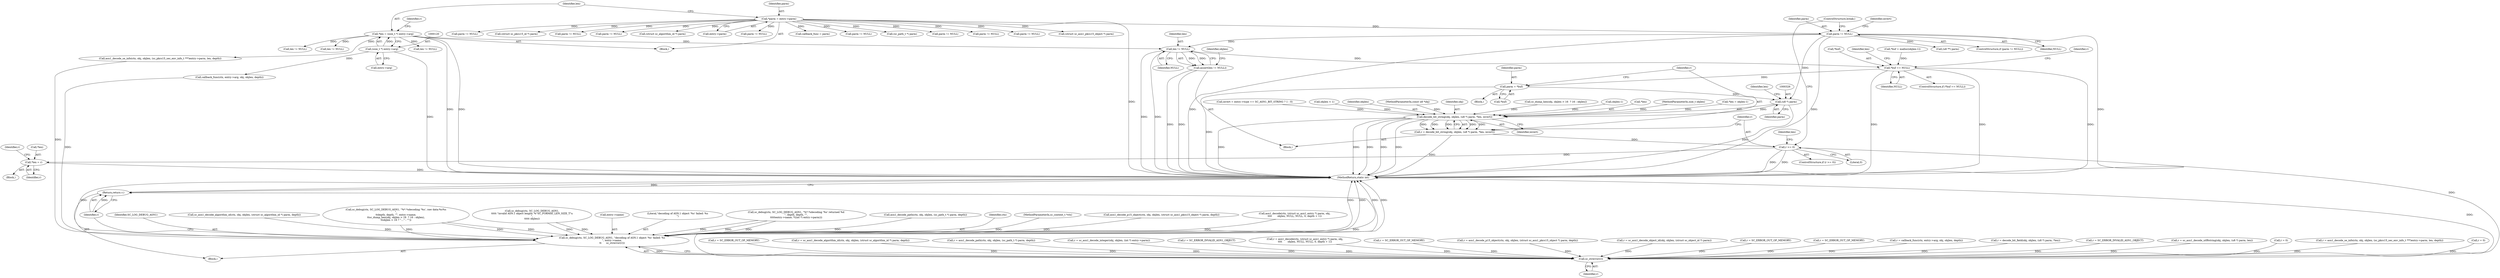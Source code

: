 digraph "0_OpenSC_a3fc7693f3a035a8a7921cffb98432944bb42740@pointer" {
"1000268" [label="(Call,len != NULL)"];
"1000117" [label="(Call,*len = (size_t *) entry->arg)"];
"1000119" [label="(Call,(size_t *) entry->arg)"];
"1000252" [label="(Call,parm != NULL)"];
"1000110" [label="(Call,*parm = entry->parm)"];
"1000267" [label="(Call,assert(len != NULL))"];
"1000301" [label="(Call,*buf == NULL)"];
"1000316" [label="(Call,parm = *buf)"];
"1000325" [label="(Call,(u8 *) parm)"];
"1000322" [label="(Call,decode_bit_string(obj, objlen, (u8 *) parm, *len, invert))"];
"1000320" [label="(Call,r = decode_bit_string(obj, objlen, (u8 *) parm, *len, invert))"];
"1000332" [label="(Call,r >= 0)"];
"1000336" [label="(Call,*len = r)"];
"1000759" [label="(Call,sc_strerror(r))"];
"1000752" [label="(Call,sc_debug(ctx, SC_LOG_DEBUG_ASN1, \"decoding of ASN.1 object '%s' failed: %s\n\", entry->name,\n\t\t      sc_strerror(r)))"];
"1000761" [label="(Return,return r;)"];
"1000118" [label="(Identifier,len)"];
"1000252" [label="(Call,parm != NULL)"];
"1000536" [label="(Call,parm != NULL)"];
"1000416" [label="(Call,r = SC_ERROR_OUT_OF_MEMORY)"];
"1000458" [label="(Call,len != NULL)"];
"1000760" [label="(Identifier,r)"];
"1000257" [label="(Call,invert = entry->type == SC_ASN1_BIT_STRING ? 1 : 0)"];
"1000335" [label="(Block,)"];
"1000754" [label="(Identifier,SC_LOG_DEBUG_ASN1)"];
"1000272" [label="(Call,objlen < 1)"];
"1000689" [label="(Call,r = sc_asn1_decode_algorithm_id(ctx, obj, objlen, (struct sc_algorithm_id *) parm, depth))"];
"1000302" [label="(Call,*buf)"];
"1000301" [label="(Call,*buf == NULL)"];
"1000332" [label="(Call,r >= 0)"];
"1000362" [label="(Call,parm != NULL)"];
"1000312" [label="(Identifier,len)"];
"1000268" [label="(Call,len != NULL)"];
"1000691" [label="(Call,sc_asn1_decode_algorithm_id(ctx, obj, objlen, (struct sc_algorithm_id *) parm, depth))"];
"1000325" [label="(Call,(u8 *) parm)"];
"1000612" [label="(Call,r = asn1_decode_path(ctx, obj, objlen, (sc_path_t *) parm, depth))"];
"1000322" [label="(Call,decode_bit_string(obj, objlen, (u8 *) parm, *len, invert))"];
"1000316" [label="(Call,parm = *buf)"];
"1000270" [label="(Identifier,NULL)"];
"1000339" [label="(Identifier,r)"];
"1000185" [label="(Call,parm != NULL)"];
"1000222" [label="(Call,r = sc_asn1_decode_integer(obj, objlen, (int *) entry->parm))"];
"1000199" [label="(Call,r = SC_ERROR_INVALID_ASN1_OBJECT)"];
"1000751" [label="(Block,)"];
"1000131" [label="(Call,sc_debug(ctx, SC_LOG_DEBUG_ASN1, \"%*.*sdecoding '%s', raw data:%s%s\n\",\n\t\tdepth, depth, \"\", entry->name,\n\t\tsc_dump_hex(obj, objlen > 16  ? 16 : objlen),\n\t\tobjlen > 16 ? \"...\" : \"\"))"];
"1000165" [label="(Call,r = asn1_decode(ctx, (struct sc_asn1_entry *) parm, obj,\n\t\t\t\t       objlen, NULL, NULL, 0, depth + 1))"];
"1000570" [label="(Call,r = SC_ERROR_OUT_OF_MEMORY)"];
"1000258" [label="(Identifier,invert)"];
"1000752" [label="(Call,sc_debug(ctx, SC_LOG_DEBUG_ASN1, \"decoding of ASN.1 object '%s' failed: %s\n\", entry->name,\n\t\t      sc_strerror(r)))"];
"1000330" [label="(Identifier,invert)"];
"1000194" [label="(Call,sc_debug(ctx, SC_LOG_DEBUG_ASN1,\n\t\t\t\t\t \"invalid ASN.1 object length: %\"SC_FORMAT_LEN_SIZE_T\"u\n\",\n\t\t\t\t\t objlen))"];
"1000336" [label="(Call,*len = r)"];
"1000541" [label="(Call,len != NULL)"];
"1000756" [label="(Call,entry->name)"];
"1000770" [label="(MethodReturn,static int)"];
"1000671" [label="(Call,r = asn1_decode_p15_object(ctx, obj, objlen, (struct sc_asn1_pkcs15_object *) parm, depth))"];
"1000329" [label="(Identifier,len)"];
"1000524" [label="(Call,r = sc_asn1_decode_object_id(obj, objlen, (struct sc_object_id *) parm))"];
"1000324" [label="(Identifier,objlen)"];
"1000286" [label="(Block,)"];
"1000253" [label="(Identifier,parm)"];
"1000333" [label="(Identifier,r)"];
"1000119" [label="(Call,(size_t *) entry->arg)"];
"1000677" [label="(Call,(struct sc_asn1_pkcs15_object *) parm)"];
"1000105" [label="(MethodParameterIn,const u8 *obj)"];
"1000162" [label="(Call,parm != NULL)"];
"1000755" [label="(Literal,\"decoding of ASN.1 object '%s' failed: %s\n\")"];
"1000327" [label="(Identifier,parm)"];
"1000485" [label="(Call,r = SC_ERROR_OUT_OF_MEMORY)"];
"1000341" [label="(Identifier,r)"];
"1000117" [label="(Call,*len = (size_t *) entry->arg)"];
"1000323" [label="(Identifier,obj)"];
"1000306" [label="(Call,r = SC_ERROR_OUT_OF_MEMORY)"];
"1000300" [label="(ControlStructure,if (*buf == NULL))"];
"1000232" [label="(Call,sc_debug(ctx, SC_LOG_DEBUG_ASN1, \"%*.*sdecoding '%s' returned %d\n\", depth, depth, \"\",\n\t\t\t\t\tentry->name, *((int *) entry->parm)))"];
"1000334" [label="(Literal,0)"];
"1000634" [label="(Call,(struct sc_pkcs15_id *) parm)"];
"1000761" [label="(Return,return r;)"];
"1000267" [label="(Call,assert(len != NULL))"];
"1000452" [label="(Call,parm != NULL)"];
"1000254" [label="(Identifier,NULL)"];
"1000709" [label="(Call,asn1_decode_se_info(ctx, obj, objlen, (sc_pkcs15_sec_env_info_t ***)entry->parm, len, depth))"];
"1000141" [label="(Call,sc_dump_hex(obj, objlen > 16  ? 16 : objlen))"];
"1000343" [label="(ControlStructure,break;)"];
"1000730" [label="(Call,callback_func(ctx, entry->arg, obj, objlen, depth))"];
"1000728" [label="(Call,r = callback_func(ctx, entry->arg, obj, objlen, depth))"];
"1000337" [label="(Call,*len)"];
"1000521" [label="(Call,parm != NULL)"];
"1000695" [label="(Call,(struct sc_algorithm_id *) parm)"];
"1000110" [label="(Call,*parm = entry->parm)"];
"1000269" [label="(Identifier,len)"];
"1000108" [label="(Block,)"];
"1000126" [label="(Identifier,r)"];
"1000318" [label="(Call,*buf)"];
"1000762" [label="(Identifier,r)"];
"1000614" [label="(Call,asn1_decode_path(ctx, obj, objlen, (sc_path_t *) parm, depth))"];
"1000121" [label="(Call,entry->arg)"];
"1000290" [label="(Call,(u8 **) parm)"];
"1000112" [label="(Call,entry->parm)"];
"1000346" [label="(Call,parm != NULL)"];
"1000349" [label="(Call,r = decode_bit_field(obj, objlen, (u8 *) parm, *len))"];
"1000293" [label="(Call,*buf = malloc(objlen-1))"];
"1000304" [label="(Identifier,NULL)"];
"1000276" [label="(Call,r = SC_ERROR_INVALID_ASN1_OBJECT)"];
"1000759" [label="(Call,sc_strerror(r))"];
"1000320" [label="(Call,r = decode_bit_string(obj, objlen, (u8 *) parm, *len, invert))"];
"1000255" [label="(Block,)"];
"1000753" [label="(Identifier,ctx)"];
"1000338" [label="(Identifier,len)"];
"1000128" [label="(Call,callback_func = parm)"];
"1000321" [label="(Identifier,r)"];
"1000584" [label="(Call,r = sc_asn1_decode_utf8string(obj, objlen, (u8 *) parm, len))"];
"1000218" [label="(Call,parm != NULL)"];
"1000313" [label="(Call,objlen-1)"];
"1000368" [label="(Call,len != NULL)"];
"1000125" [label="(Call,r = 0)"];
"1000251" [label="(ControlStructure,if (parm != NULL))"];
"1000707" [label="(Call,r = asn1_decode_se_info(ctx, obj, objlen, (sc_pkcs15_sec_env_info_t ***)entry->parm, len, depth))"];
"1000618" [label="(Call,(sc_path_t *) parm)"];
"1000328" [label="(Call,*len)"];
"1000103" [label="(MethodParameterIn,sc_context_t *ctx)"];
"1000273" [label="(Identifier,objlen)"];
"1000106" [label="(MethodParameterIn,size_t objlen)"];
"1000111" [label="(Identifier,parm)"];
"1000331" [label="(ControlStructure,if (r >= 0))"];
"1000340" [label="(Call,r = 0)"];
"1000317" [label="(Identifier,parm)"];
"1000673" [label="(Call,asn1_decode_p15_object(ctx, obj, objlen, (struct sc_asn1_pkcs15_object *) parm, depth))"];
"1000307" [label="(Identifier,r)"];
"1000167" [label="(Call,asn1_decode(ctx, (struct sc_asn1_entry *) parm, obj,\n\t\t\t\t       objlen, NULL, NULL, 0, depth + 1))"];
"1000310" [label="(Call,*len = objlen-1)"];
"1000268" -> "1000267"  [label="AST: "];
"1000268" -> "1000270"  [label="CFG: "];
"1000269" -> "1000268"  [label="AST: "];
"1000270" -> "1000268"  [label="AST: "];
"1000267" -> "1000268"  [label="CFG: "];
"1000268" -> "1000770"  [label="DDG: "];
"1000268" -> "1000770"  [label="DDG: "];
"1000268" -> "1000267"  [label="DDG: "];
"1000268" -> "1000267"  [label="DDG: "];
"1000117" -> "1000268"  [label="DDG: "];
"1000252" -> "1000268"  [label="DDG: "];
"1000268" -> "1000301"  [label="DDG: "];
"1000117" -> "1000108"  [label="AST: "];
"1000117" -> "1000119"  [label="CFG: "];
"1000118" -> "1000117"  [label="AST: "];
"1000119" -> "1000117"  [label="AST: "];
"1000126" -> "1000117"  [label="CFG: "];
"1000117" -> "1000770"  [label="DDG: "];
"1000117" -> "1000770"  [label="DDG: "];
"1000119" -> "1000117"  [label="DDG: "];
"1000117" -> "1000368"  [label="DDG: "];
"1000117" -> "1000458"  [label="DDG: "];
"1000117" -> "1000541"  [label="DDG: "];
"1000117" -> "1000709"  [label="DDG: "];
"1000119" -> "1000121"  [label="CFG: "];
"1000120" -> "1000119"  [label="AST: "];
"1000121" -> "1000119"  [label="AST: "];
"1000119" -> "1000770"  [label="DDG: "];
"1000119" -> "1000730"  [label="DDG: "];
"1000252" -> "1000251"  [label="AST: "];
"1000252" -> "1000254"  [label="CFG: "];
"1000253" -> "1000252"  [label="AST: "];
"1000254" -> "1000252"  [label="AST: "];
"1000258" -> "1000252"  [label="CFG: "];
"1000343" -> "1000252"  [label="CFG: "];
"1000252" -> "1000770"  [label="DDG: "];
"1000252" -> "1000770"  [label="DDG: "];
"1000252" -> "1000770"  [label="DDG: "];
"1000110" -> "1000252"  [label="DDG: "];
"1000252" -> "1000290"  [label="DDG: "];
"1000252" -> "1000325"  [label="DDG: "];
"1000110" -> "1000108"  [label="AST: "];
"1000110" -> "1000112"  [label="CFG: "];
"1000111" -> "1000110"  [label="AST: "];
"1000112" -> "1000110"  [label="AST: "];
"1000118" -> "1000110"  [label="CFG: "];
"1000110" -> "1000770"  [label="DDG: "];
"1000110" -> "1000128"  [label="DDG: "];
"1000110" -> "1000162"  [label="DDG: "];
"1000110" -> "1000185"  [label="DDG: "];
"1000110" -> "1000218"  [label="DDG: "];
"1000110" -> "1000346"  [label="DDG: "];
"1000110" -> "1000362"  [label="DDG: "];
"1000110" -> "1000452"  [label="DDG: "];
"1000110" -> "1000521"  [label="DDG: "];
"1000110" -> "1000536"  [label="DDG: "];
"1000110" -> "1000618"  [label="DDG: "];
"1000110" -> "1000634"  [label="DDG: "];
"1000110" -> "1000677"  [label="DDG: "];
"1000110" -> "1000695"  [label="DDG: "];
"1000267" -> "1000255"  [label="AST: "];
"1000273" -> "1000267"  [label="CFG: "];
"1000267" -> "1000770"  [label="DDG: "];
"1000267" -> "1000770"  [label="DDG: "];
"1000301" -> "1000300"  [label="AST: "];
"1000301" -> "1000304"  [label="CFG: "];
"1000302" -> "1000301"  [label="AST: "];
"1000304" -> "1000301"  [label="AST: "];
"1000307" -> "1000301"  [label="CFG: "];
"1000312" -> "1000301"  [label="CFG: "];
"1000301" -> "1000770"  [label="DDG: "];
"1000301" -> "1000770"  [label="DDG: "];
"1000301" -> "1000770"  [label="DDG: "];
"1000293" -> "1000301"  [label="DDG: "];
"1000301" -> "1000316"  [label="DDG: "];
"1000316" -> "1000286"  [label="AST: "];
"1000316" -> "1000318"  [label="CFG: "];
"1000317" -> "1000316"  [label="AST: "];
"1000318" -> "1000316"  [label="AST: "];
"1000321" -> "1000316"  [label="CFG: "];
"1000316" -> "1000770"  [label="DDG: "];
"1000316" -> "1000325"  [label="DDG: "];
"1000325" -> "1000322"  [label="AST: "];
"1000325" -> "1000327"  [label="CFG: "];
"1000326" -> "1000325"  [label="AST: "];
"1000327" -> "1000325"  [label="AST: "];
"1000329" -> "1000325"  [label="CFG: "];
"1000325" -> "1000770"  [label="DDG: "];
"1000325" -> "1000322"  [label="DDG: "];
"1000322" -> "1000320"  [label="AST: "];
"1000322" -> "1000330"  [label="CFG: "];
"1000323" -> "1000322"  [label="AST: "];
"1000324" -> "1000322"  [label="AST: "];
"1000328" -> "1000322"  [label="AST: "];
"1000330" -> "1000322"  [label="AST: "];
"1000320" -> "1000322"  [label="CFG: "];
"1000322" -> "1000770"  [label="DDG: "];
"1000322" -> "1000770"  [label="DDG: "];
"1000322" -> "1000770"  [label="DDG: "];
"1000322" -> "1000770"  [label="DDG: "];
"1000322" -> "1000770"  [label="DDG: "];
"1000322" -> "1000320"  [label="DDG: "];
"1000322" -> "1000320"  [label="DDG: "];
"1000322" -> "1000320"  [label="DDG: "];
"1000322" -> "1000320"  [label="DDG: "];
"1000322" -> "1000320"  [label="DDG: "];
"1000141" -> "1000322"  [label="DDG: "];
"1000105" -> "1000322"  [label="DDG: "];
"1000272" -> "1000322"  [label="DDG: "];
"1000313" -> "1000322"  [label="DDG: "];
"1000106" -> "1000322"  [label="DDG: "];
"1000310" -> "1000322"  [label="DDG: "];
"1000257" -> "1000322"  [label="DDG: "];
"1000320" -> "1000255"  [label="AST: "];
"1000321" -> "1000320"  [label="AST: "];
"1000333" -> "1000320"  [label="CFG: "];
"1000320" -> "1000770"  [label="DDG: "];
"1000320" -> "1000332"  [label="DDG: "];
"1000332" -> "1000331"  [label="AST: "];
"1000332" -> "1000334"  [label="CFG: "];
"1000333" -> "1000332"  [label="AST: "];
"1000334" -> "1000332"  [label="AST: "];
"1000338" -> "1000332"  [label="CFG: "];
"1000343" -> "1000332"  [label="CFG: "];
"1000332" -> "1000770"  [label="DDG: "];
"1000332" -> "1000770"  [label="DDG: "];
"1000332" -> "1000336"  [label="DDG: "];
"1000332" -> "1000759"  [label="DDG: "];
"1000336" -> "1000335"  [label="AST: "];
"1000336" -> "1000339"  [label="CFG: "];
"1000337" -> "1000336"  [label="AST: "];
"1000339" -> "1000336"  [label="AST: "];
"1000341" -> "1000336"  [label="CFG: "];
"1000336" -> "1000770"  [label="DDG: "];
"1000759" -> "1000752"  [label="AST: "];
"1000759" -> "1000760"  [label="CFG: "];
"1000760" -> "1000759"  [label="AST: "];
"1000752" -> "1000759"  [label="CFG: "];
"1000759" -> "1000770"  [label="DDG: "];
"1000759" -> "1000752"  [label="DDG: "];
"1000728" -> "1000759"  [label="DDG: "];
"1000707" -> "1000759"  [label="DDG: "];
"1000306" -> "1000759"  [label="DDG: "];
"1000165" -> "1000759"  [label="DDG: "];
"1000671" -> "1000759"  [label="DDG: "];
"1000349" -> "1000759"  [label="DDG: "];
"1000416" -> "1000759"  [label="DDG: "];
"1000276" -> "1000759"  [label="DDG: "];
"1000340" -> "1000759"  [label="DDG: "];
"1000584" -> "1000759"  [label="DDG: "];
"1000524" -> "1000759"  [label="DDG: "];
"1000485" -> "1000759"  [label="DDG: "];
"1000125" -> "1000759"  [label="DDG: "];
"1000570" -> "1000759"  [label="DDG: "];
"1000222" -> "1000759"  [label="DDG: "];
"1000199" -> "1000759"  [label="DDG: "];
"1000689" -> "1000759"  [label="DDG: "];
"1000612" -> "1000759"  [label="DDG: "];
"1000759" -> "1000761"  [label="DDG: "];
"1000752" -> "1000751"  [label="AST: "];
"1000753" -> "1000752"  [label="AST: "];
"1000754" -> "1000752"  [label="AST: "];
"1000755" -> "1000752"  [label="AST: "];
"1000756" -> "1000752"  [label="AST: "];
"1000762" -> "1000752"  [label="CFG: "];
"1000752" -> "1000770"  [label="DDG: "];
"1000752" -> "1000770"  [label="DDG: "];
"1000752" -> "1000770"  [label="DDG: "];
"1000752" -> "1000770"  [label="DDG: "];
"1000752" -> "1000770"  [label="DDG: "];
"1000167" -> "1000752"  [label="DDG: "];
"1000232" -> "1000752"  [label="DDG: "];
"1000232" -> "1000752"  [label="DDG: "];
"1000232" -> "1000752"  [label="DDG: "];
"1000131" -> "1000752"  [label="DDG: "];
"1000131" -> "1000752"  [label="DDG: "];
"1000131" -> "1000752"  [label="DDG: "];
"1000194" -> "1000752"  [label="DDG: "];
"1000194" -> "1000752"  [label="DDG: "];
"1000673" -> "1000752"  [label="DDG: "];
"1000730" -> "1000752"  [label="DDG: "];
"1000691" -> "1000752"  [label="DDG: "];
"1000709" -> "1000752"  [label="DDG: "];
"1000614" -> "1000752"  [label="DDG: "];
"1000103" -> "1000752"  [label="DDG: "];
"1000761" -> "1000751"  [label="AST: "];
"1000761" -> "1000762"  [label="CFG: "];
"1000762" -> "1000761"  [label="AST: "];
"1000770" -> "1000761"  [label="CFG: "];
"1000761" -> "1000770"  [label="DDG: "];
"1000762" -> "1000761"  [label="DDG: "];
}
